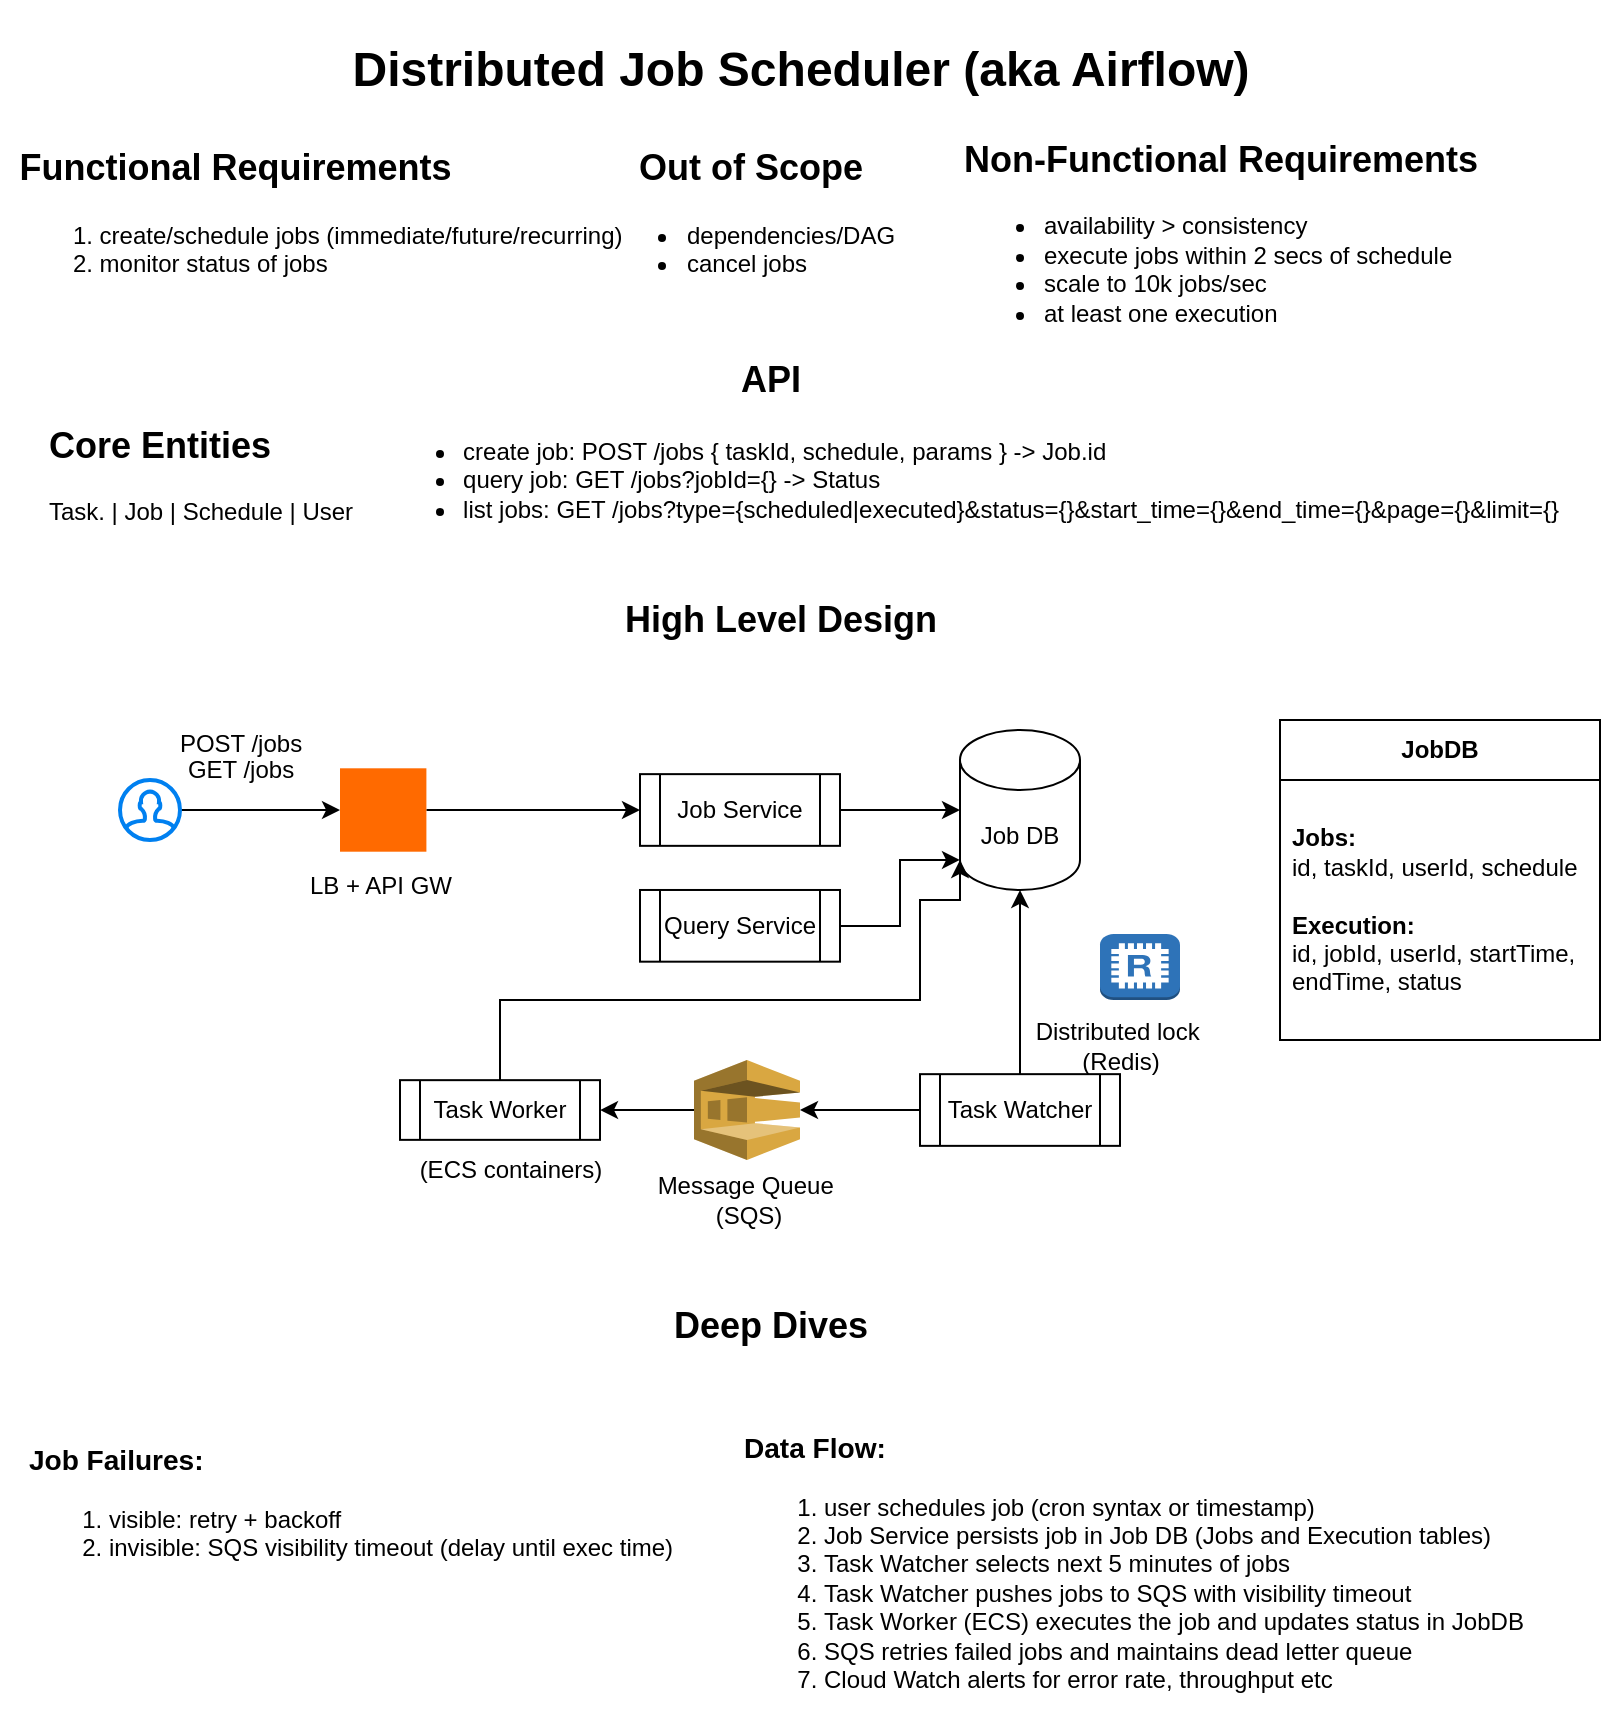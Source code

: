 <mxfile version="27.0.4">
  <diagram name="Page-1" id="ikYdDrL2BmQAbsbR5RGr">
    <mxGraphModel dx="1205" dy="784" grid="1" gridSize="10" guides="1" tooltips="1" connect="1" arrows="1" fold="1" page="1" pageScale="1" pageWidth="850" pageHeight="1100" math="0" shadow="0">
      <root>
        <mxCell id="0" />
        <mxCell id="1" parent="0" />
        <mxCell id="VZXok7_uzjafwWcHzP2_-1" value="&lt;h1&gt;Distributed Job Scheduler (aka Airflow)&lt;/h1&gt;" style="text;html=1;align=center;verticalAlign=middle;resizable=0;points=[];autosize=1;strokeColor=none;fillColor=none;" vertex="1" parent="1">
          <mxGeometry x="205" y="10" width="470" height="70" as="geometry" />
        </mxCell>
        <mxCell id="VZXok7_uzjafwWcHzP2_-2" value="&lt;h2 style=&quot;text-align: left;&quot;&gt;Functional Requirements&lt;/h2&gt;&lt;div&gt;&lt;ol&gt;&lt;li style=&quot;text-align: left;&quot;&gt;create/schedule jobs (immediate/future/recurring)&lt;/li&gt;&lt;li style=&quot;text-align: left;&quot;&gt;monitor status of jobs&lt;/li&gt;&lt;/ol&gt;&lt;/div&gt;" style="text;html=1;align=center;verticalAlign=middle;resizable=0;points=[];autosize=1;strokeColor=none;fillColor=none;" vertex="1" parent="1">
          <mxGeometry x="40" y="60" width="320" height="110" as="geometry" />
        </mxCell>
        <mxCell id="VZXok7_uzjafwWcHzP2_-3" value="&lt;h2&gt;Non-Functional Requirements&lt;/h2&gt;&lt;div&gt;&lt;ul&gt;&lt;li style=&quot;text-align: left;&quot;&gt;availability &amp;gt; consistency&lt;/li&gt;&lt;li style=&quot;text-align: left;&quot;&gt;execute jobs within 2 secs of schedule&lt;/li&gt;&lt;li style=&quot;text-align: left;&quot;&gt;scale to 10k jobs/sec&lt;/li&gt;&lt;li style=&quot;text-align: left;&quot;&gt;at least one execution&lt;/li&gt;&lt;/ul&gt;&lt;/div&gt;" style="text;html=1;align=center;verticalAlign=middle;resizable=0;points=[];autosize=1;strokeColor=none;fillColor=none;" vertex="1" parent="1">
          <mxGeometry x="510" y="60" width="280" height="130" as="geometry" />
        </mxCell>
        <mxCell id="VZXok7_uzjafwWcHzP2_-4" value="&lt;h2&gt;Out of Scope&lt;/h2&gt;&lt;div&gt;&lt;ul&gt;&lt;li style=&quot;text-align: left;&quot;&gt;dependencies/DAG&lt;/li&gt;&lt;li style=&quot;text-align: left;&quot;&gt;cancel jobs&lt;/li&gt;&lt;/ul&gt;&lt;/div&gt;" style="text;html=1;align=center;verticalAlign=middle;resizable=0;points=[];autosize=1;strokeColor=none;fillColor=none;" vertex="1" parent="1">
          <mxGeometry x="330" y="60" width="170" height="110" as="geometry" />
        </mxCell>
        <mxCell id="VZXok7_uzjafwWcHzP2_-5" value="&lt;h2 style=&quot;text-align: left;&quot;&gt;Core Entities&lt;/h2&gt;&lt;div style=&quot;text-align: left;&quot;&gt;Task. | Job | Schedule | User&lt;/div&gt;" style="text;html=1;align=center;verticalAlign=middle;resizable=0;points=[];autosize=1;strokeColor=none;fillColor=none;" vertex="1" parent="1">
          <mxGeometry x="50" y="200" width="180" height="80" as="geometry" />
        </mxCell>
        <mxCell id="VZXok7_uzjafwWcHzP2_-6" value="&lt;h2&gt;API&lt;/h2&gt;" style="text;html=1;align=center;verticalAlign=middle;resizable=0;points=[];autosize=1;strokeColor=none;fillColor=none;" vertex="1" parent="1">
          <mxGeometry x="400" y="170" width="50" height="60" as="geometry" />
        </mxCell>
        <mxCell id="VZXok7_uzjafwWcHzP2_-7" value="&lt;ul&gt;&lt;li style=&quot;text-align: left;&quot;&gt;create job: POST /jobs { taskId, schedule, params } -&amp;gt; Job.id&lt;/li&gt;&lt;li style=&quot;text-align: left;&quot;&gt;query job: GET /jobs?jobId={} -&amp;gt; Status&lt;/li&gt;&lt;li style=&quot;text-align: left;&quot;&gt;list jobs: GET /jobs?type={scheduled|executed}&amp;amp;status={}&amp;amp;start_time={}&amp;amp;end_time={}&amp;amp;page={}&amp;amp;limit={}&lt;/li&gt;&lt;/ul&gt;" style="text;html=1;align=center;verticalAlign=middle;resizable=0;points=[];autosize=1;strokeColor=none;fillColor=none;" vertex="1" parent="1">
          <mxGeometry x="220" y="210" width="610" height="80" as="geometry" />
        </mxCell>
        <mxCell id="VZXok7_uzjafwWcHzP2_-8" value="&lt;h2&gt;High Level Design&lt;/h2&gt;" style="text;html=1;align=center;verticalAlign=middle;resizable=0;points=[];autosize=1;strokeColor=none;fillColor=none;" vertex="1" parent="1">
          <mxGeometry x="340" y="290" width="180" height="60" as="geometry" />
        </mxCell>
        <mxCell id="VZXok7_uzjafwWcHzP2_-11" value="" style="edgeStyle=orthogonalEdgeStyle;rounded=0;orthogonalLoop=1;jettySize=auto;html=1;" edge="1" parent="1" source="VZXok7_uzjafwWcHzP2_-9" target="VZXok7_uzjafwWcHzP2_-10">
          <mxGeometry relative="1" as="geometry" />
        </mxCell>
        <mxCell id="VZXok7_uzjafwWcHzP2_-9" value="" style="html=1;verticalLabelPosition=bottom;align=center;labelBackgroundColor=#ffffff;verticalAlign=top;strokeWidth=2;strokeColor=#0080F0;shadow=0;dashed=0;shape=mxgraph.ios7.icons.user;" vertex="1" parent="1">
          <mxGeometry x="100" y="400" width="30" height="30" as="geometry" />
        </mxCell>
        <mxCell id="VZXok7_uzjafwWcHzP2_-16" value="" style="edgeStyle=orthogonalEdgeStyle;rounded=0;orthogonalLoop=1;jettySize=auto;html=1;" edge="1" parent="1" source="VZXok7_uzjafwWcHzP2_-10" target="VZXok7_uzjafwWcHzP2_-13">
          <mxGeometry relative="1" as="geometry" />
        </mxCell>
        <mxCell id="VZXok7_uzjafwWcHzP2_-10" value="" style="points=[];aspect=fixed;html=1;align=center;shadow=0;dashed=0;fillColor=#FF6A00;strokeColor=none;shape=mxgraph.alibaba_cloud.apigateway;" vertex="1" parent="1">
          <mxGeometry x="210" y="394.15" width="43.2" height="41.7" as="geometry" />
        </mxCell>
        <mxCell id="VZXok7_uzjafwWcHzP2_-12" value="LB + API GW" style="text;html=1;align=center;verticalAlign=middle;resizable=0;points=[];autosize=1;strokeColor=none;fillColor=none;" vertex="1" parent="1">
          <mxGeometry x="185" y="438" width="90" height="30" as="geometry" />
        </mxCell>
        <mxCell id="VZXok7_uzjafwWcHzP2_-15" value="" style="edgeStyle=orthogonalEdgeStyle;rounded=0;orthogonalLoop=1;jettySize=auto;html=1;" edge="1" parent="1" source="VZXok7_uzjafwWcHzP2_-13" target="VZXok7_uzjafwWcHzP2_-14">
          <mxGeometry relative="1" as="geometry" />
        </mxCell>
        <mxCell id="VZXok7_uzjafwWcHzP2_-13" value="Job Service" style="shape=process;whiteSpace=wrap;html=1;backgroundOutline=1;" vertex="1" parent="1">
          <mxGeometry x="360" y="397.07" width="100" height="35.85" as="geometry" />
        </mxCell>
        <mxCell id="VZXok7_uzjafwWcHzP2_-14" value="Job DB" style="shape=cylinder3;whiteSpace=wrap;html=1;boundedLbl=1;backgroundOutline=1;size=15;" vertex="1" parent="1">
          <mxGeometry x="520" y="374.99" width="60" height="80" as="geometry" />
        </mxCell>
        <mxCell id="VZXok7_uzjafwWcHzP2_-17" value="POST /jobs" style="text;html=1;align=center;verticalAlign=middle;resizable=0;points=[];autosize=1;strokeColor=none;fillColor=none;" vertex="1" parent="1">
          <mxGeometry x="120" y="367.07" width="80" height="30" as="geometry" />
        </mxCell>
        <mxCell id="VZXok7_uzjafwWcHzP2_-18" value="GET /jobs" style="text;html=1;align=center;verticalAlign=middle;resizable=0;points=[];autosize=1;strokeColor=none;fillColor=none;" vertex="1" parent="1">
          <mxGeometry x="120" y="380" width="80" height="30" as="geometry" />
        </mxCell>
        <mxCell id="VZXok7_uzjafwWcHzP2_-19" value="Query Service" style="shape=process;whiteSpace=wrap;html=1;backgroundOutline=1;" vertex="1" parent="1">
          <mxGeometry x="360" y="454.99" width="100" height="35.85" as="geometry" />
        </mxCell>
        <mxCell id="VZXok7_uzjafwWcHzP2_-20" style="edgeStyle=orthogonalEdgeStyle;rounded=0;orthogonalLoop=1;jettySize=auto;html=1;entryX=0;entryY=1;entryDx=0;entryDy=-15;entryPerimeter=0;" edge="1" parent="1" source="VZXok7_uzjafwWcHzP2_-19" target="VZXok7_uzjafwWcHzP2_-14">
          <mxGeometry relative="1" as="geometry" />
        </mxCell>
        <mxCell id="VZXok7_uzjafwWcHzP2_-22" value="" style="edgeStyle=orthogonalEdgeStyle;rounded=0;orthogonalLoop=1;jettySize=auto;html=1;" edge="1" parent="1" source="VZXok7_uzjafwWcHzP2_-21" target="VZXok7_uzjafwWcHzP2_-14">
          <mxGeometry relative="1" as="geometry" />
        </mxCell>
        <mxCell id="VZXok7_uzjafwWcHzP2_-24" value="" style="edgeStyle=orthogonalEdgeStyle;rounded=0;orthogonalLoop=1;jettySize=auto;html=1;" edge="1" parent="1" source="VZXok7_uzjafwWcHzP2_-21" target="VZXok7_uzjafwWcHzP2_-23">
          <mxGeometry relative="1" as="geometry" />
        </mxCell>
        <mxCell id="VZXok7_uzjafwWcHzP2_-21" value="Task Watcher" style="shape=process;whiteSpace=wrap;html=1;backgroundOutline=1;" vertex="1" parent="1">
          <mxGeometry x="500" y="547.08" width="100" height="35.85" as="geometry" />
        </mxCell>
        <mxCell id="VZXok7_uzjafwWcHzP2_-27" value="" style="edgeStyle=orthogonalEdgeStyle;rounded=0;orthogonalLoop=1;jettySize=auto;html=1;" edge="1" parent="1" source="VZXok7_uzjafwWcHzP2_-23" target="VZXok7_uzjafwWcHzP2_-26">
          <mxGeometry relative="1" as="geometry" />
        </mxCell>
        <mxCell id="VZXok7_uzjafwWcHzP2_-23" value="" style="outlineConnect=0;dashed=0;verticalLabelPosition=bottom;verticalAlign=top;align=center;html=1;shape=mxgraph.aws3.sqs;fillColor=#D9A741;gradientColor=none;" vertex="1" parent="1">
          <mxGeometry x="387" y="540" width="53" height="50" as="geometry" />
        </mxCell>
        <mxCell id="VZXok7_uzjafwWcHzP2_-25" value="Message Queue&amp;nbsp;&lt;div&gt;(SQS)&lt;/div&gt;" style="text;html=1;align=center;verticalAlign=middle;resizable=0;points=[];autosize=1;strokeColor=none;fillColor=none;" vertex="1" parent="1">
          <mxGeometry x="358.5" y="590" width="110" height="40" as="geometry" />
        </mxCell>
        <mxCell id="VZXok7_uzjafwWcHzP2_-26" value="Task Worker" style="shape=process;whiteSpace=wrap;html=1;backgroundOutline=1;" vertex="1" parent="1">
          <mxGeometry x="240" y="550.08" width="100" height="29.85" as="geometry" />
        </mxCell>
        <mxCell id="VZXok7_uzjafwWcHzP2_-28" style="edgeStyle=orthogonalEdgeStyle;rounded=0;orthogonalLoop=1;jettySize=auto;html=1;entryX=0;entryY=1;entryDx=0;entryDy=-15;entryPerimeter=0;" edge="1" parent="1" source="VZXok7_uzjafwWcHzP2_-26" target="VZXok7_uzjafwWcHzP2_-14">
          <mxGeometry relative="1" as="geometry">
            <Array as="points">
              <mxPoint x="290" y="510" />
              <mxPoint x="500" y="510" />
              <mxPoint x="500" y="460" />
              <mxPoint x="520" y="460" />
            </Array>
          </mxGeometry>
        </mxCell>
        <mxCell id="VZXok7_uzjafwWcHzP2_-29" value="" style="outlineConnect=0;dashed=0;verticalLabelPosition=bottom;verticalAlign=top;align=center;html=1;shape=mxgraph.aws3.redis;fillColor=#2E73B8;gradientColor=none;" vertex="1" parent="1">
          <mxGeometry x="590" y="477" width="40" height="33" as="geometry" />
        </mxCell>
        <mxCell id="VZXok7_uzjafwWcHzP2_-30" value="Distributed lock&amp;nbsp;&lt;div&gt;(Redis)&lt;/div&gt;" style="text;html=1;align=center;verticalAlign=middle;resizable=0;points=[];autosize=1;strokeColor=none;fillColor=none;" vertex="1" parent="1">
          <mxGeometry x="545" y="513" width="110" height="40" as="geometry" />
        </mxCell>
        <mxCell id="VZXok7_uzjafwWcHzP2_-33" value="&lt;h4&gt;JobDB&lt;/h4&gt;" style="swimlane;fontStyle=0;childLayout=stackLayout;horizontal=1;startSize=30;horizontalStack=0;resizeParent=1;resizeParentMax=0;resizeLast=0;collapsible=1;marginBottom=0;whiteSpace=wrap;html=1;" vertex="1" parent="1">
          <mxGeometry x="680" y="370" width="160" height="160" as="geometry" />
        </mxCell>
        <mxCell id="VZXok7_uzjafwWcHzP2_-34" value="&lt;b&gt;Jobs:&lt;/b&gt;&lt;div&gt;id, taskId, userId, schedule&lt;/div&gt;&lt;div&gt;&lt;br&gt;&lt;/div&gt;&lt;div&gt;&lt;b&gt;Execution:&lt;/b&gt;&lt;div&gt;id, jobId, userId, startTime, endTime, status&lt;/div&gt;&lt;/div&gt;" style="text;strokeColor=none;fillColor=none;align=left;verticalAlign=middle;spacingLeft=4;spacingRight=4;overflow=hidden;points=[[0,0.5],[1,0.5]];portConstraint=eastwest;rotatable=0;whiteSpace=wrap;html=1;" vertex="1" parent="VZXok7_uzjafwWcHzP2_-33">
          <mxGeometry y="30" width="160" height="130" as="geometry" />
        </mxCell>
        <mxCell id="VZXok7_uzjafwWcHzP2_-37" value="&lt;h2&gt;Deep Dives&lt;/h2&gt;" style="text;html=1;align=center;verticalAlign=middle;resizable=0;points=[];autosize=1;strokeColor=none;fillColor=none;" vertex="1" parent="1">
          <mxGeometry x="365" y="643" width="120" height="60" as="geometry" />
        </mxCell>
        <mxCell id="VZXok7_uzjafwWcHzP2_-38" value="&lt;h3 style=&quot;text-align: left;&quot;&gt;Job Failures:&lt;/h3&gt;&lt;div style=&quot;&quot;&gt;&lt;ol&gt;&lt;li style=&quot;text-align: left;&quot;&gt;visible: retry + backoff&lt;/li&gt;&lt;li&gt;invisible: SQS visibility timeout (delay until exec time)&lt;/li&gt;&lt;/ol&gt;&lt;/div&gt;" style="text;html=1;align=center;verticalAlign=middle;resizable=0;points=[];autosize=1;strokeColor=none;fillColor=none;" vertex="1" parent="1">
          <mxGeometry x="40" y="710" width="350" height="100" as="geometry" />
        </mxCell>
        <mxCell id="VZXok7_uzjafwWcHzP2_-39" value="&lt;h3&gt;Data Flow:&lt;/h3&gt;&lt;div&gt;&lt;ol&gt;&lt;li&gt;&lt;span style=&quot;background-color: transparent; color: light-dark(rgb(0, 0, 0), rgb(255, 255, 255));&quot;&gt;user schedules job (cron syntax or timestamp)&lt;/span&gt;&lt;/li&gt;&lt;li&gt;Job Service persists job in Job DB (Jobs and Execution tables)&lt;/li&gt;&lt;li&gt;Task Watcher selects next 5 minutes of jobs&lt;/li&gt;&lt;li&gt;Task Watcher pushes jobs to SQS with visibility timeout&lt;/li&gt;&lt;li&gt;Task Worker (ECS) executes the job and updates status in JobDB&lt;/li&gt;&lt;li&gt;SQS retries failed jobs and maintains dead letter queue&lt;/li&gt;&lt;li&gt;Cloud Watch alerts for error rate, throughput etc&lt;/li&gt;&lt;/ol&gt;&lt;/div&gt;" style="text;html=1;align=left;verticalAlign=middle;resizable=0;points=[];autosize=1;strokeColor=none;fillColor=none;" vertex="1" parent="1">
          <mxGeometry x="410" y="705" width="410" height="170" as="geometry" />
        </mxCell>
        <mxCell id="VZXok7_uzjafwWcHzP2_-40" value="(ECS containers)" style="text;html=1;align=center;verticalAlign=middle;resizable=0;points=[];autosize=1;strokeColor=none;fillColor=none;" vertex="1" parent="1">
          <mxGeometry x="240" y="579.93" width="110" height="30" as="geometry" />
        </mxCell>
      </root>
    </mxGraphModel>
  </diagram>
</mxfile>
